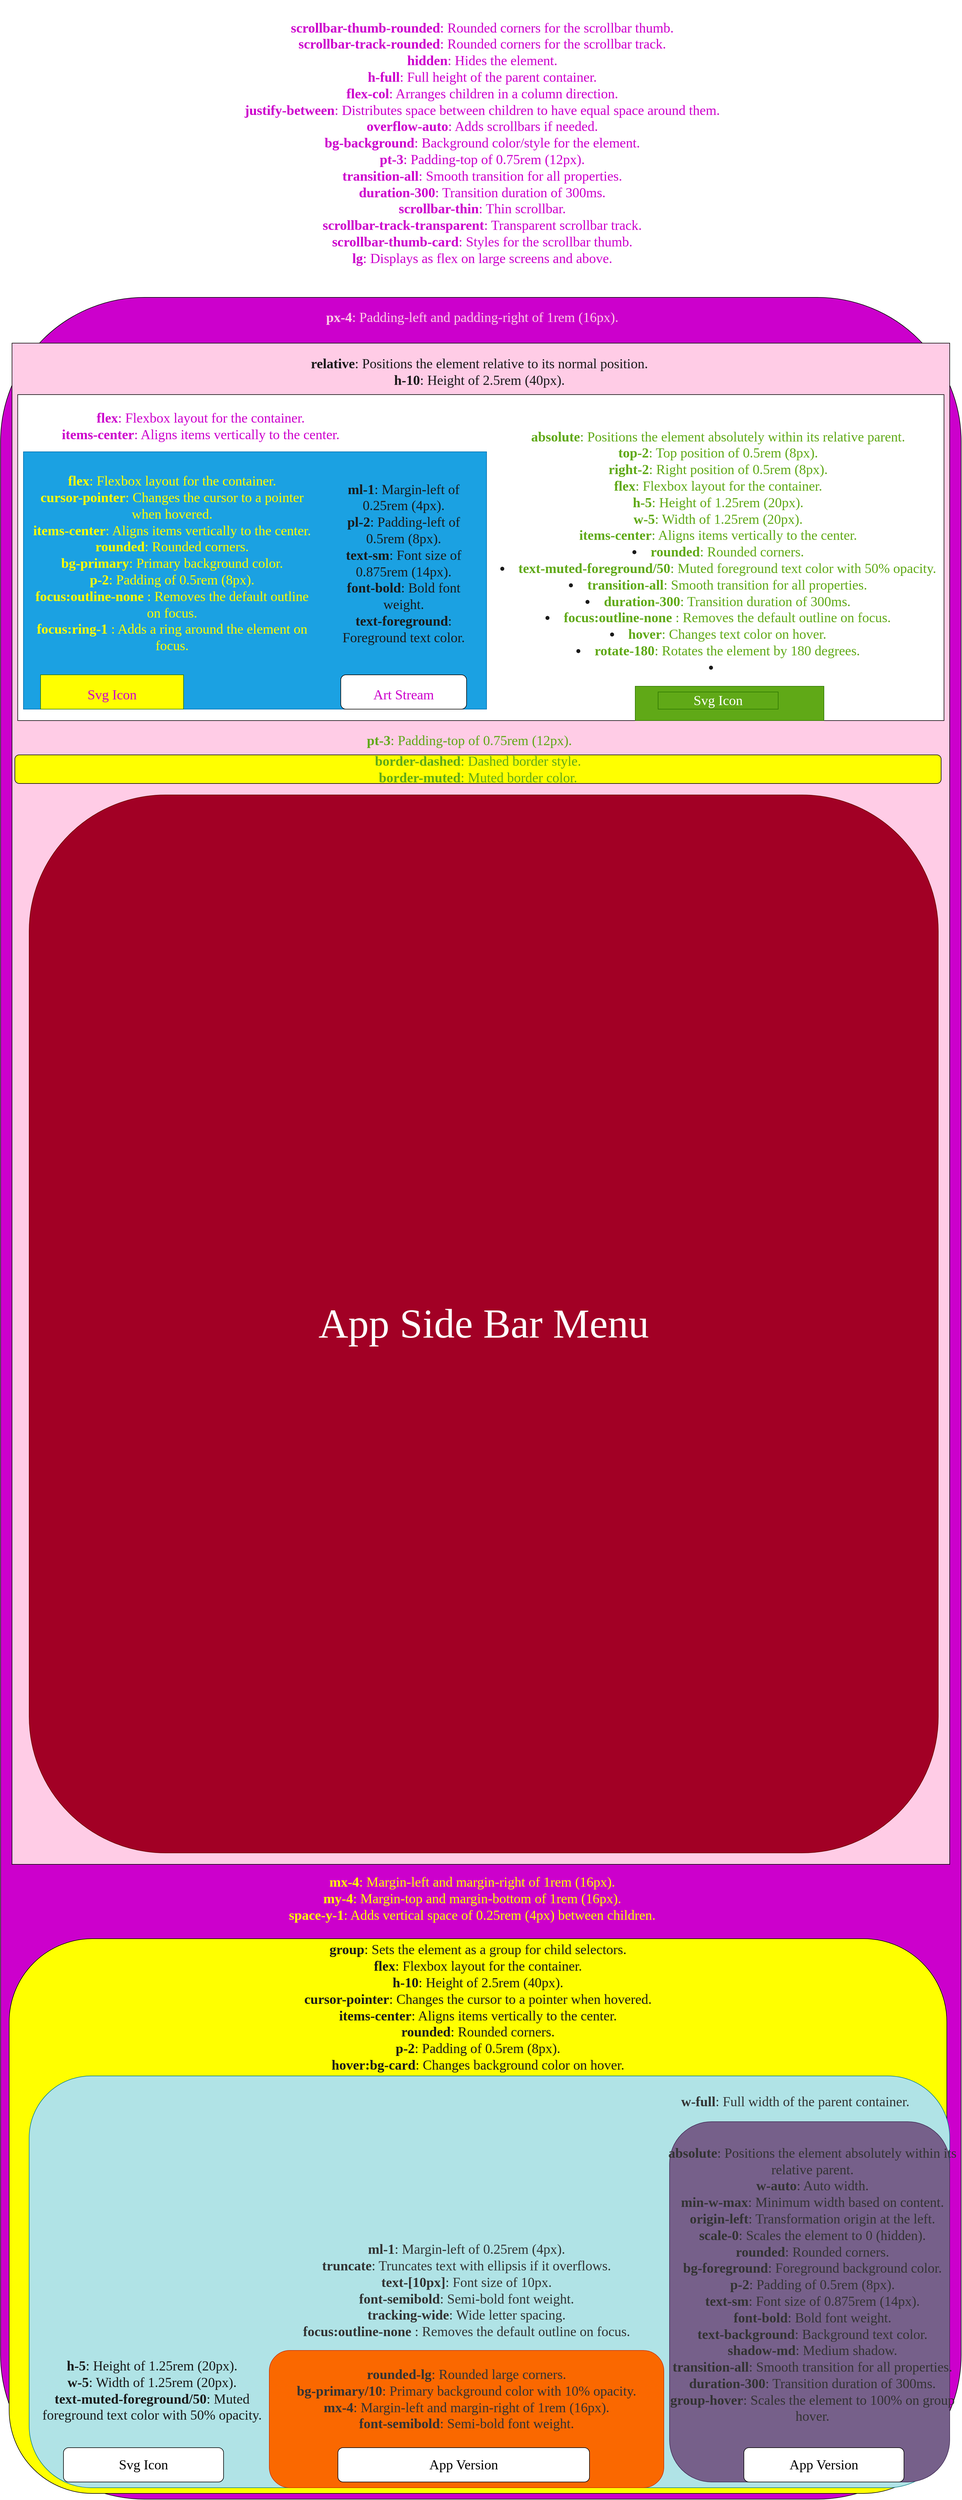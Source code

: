 <mxfile>
    <diagram id="EAWPYsAm2Vge6Du6YCxp" name="Page-1">
        <mxGraphModel dx="3328" dy="1900" grid="1" gridSize="10" guides="1" tooltips="1" connect="1" arrows="1" fold="1" page="1" pageScale="1" pageWidth="850" pageHeight="1100" math="0" shadow="0">
            <root>
                <mxCell id="0"/>
                <mxCell id="1" parent="0"/>
                <mxCell id="3" value="&lt;strong&gt;scrollbar-thumb-rounded&lt;/strong&gt;: Rounded corners for the scrollbar thumb.&lt;br&gt;&lt;strong&gt;scrollbar-track-rounded&lt;/strong&gt;: Rounded corners for the scrollbar track.&lt;br&gt;&lt;strong&gt;hidden&lt;/strong&gt;: Hides the element.&lt;br&gt;&lt;strong&gt;h-full&lt;/strong&gt;: Full height of the parent container.&lt;br&gt;&lt;strong&gt;flex-col&lt;/strong&gt;: Arranges children in a column direction.&lt;br&gt;&lt;strong&gt;justify-between&lt;/strong&gt;: Distributes space between children to have equal space around them.&lt;br&gt;&lt;strong&gt;overflow-auto&lt;/strong&gt;: Adds scrollbars if needed.&lt;br&gt;&lt;strong&gt;bg-background&lt;/strong&gt;: Background color/style for the element.&lt;br&gt;&lt;strong&gt;pt-3&lt;/strong&gt;: Padding-top of 0.75rem (12px).&lt;br&gt;&lt;strong&gt;transition-all&lt;/strong&gt;: Smooth transition for all properties.&lt;br&gt;&lt;strong&gt;duration-300&lt;/strong&gt;: Transition duration of 300ms.&lt;br&gt;&lt;strong&gt;scrollbar-thin&lt;/strong&gt;: Thin scrollbar.&lt;br&gt;&lt;strong&gt;scrollbar-track-transparent&lt;/strong&gt;: Transparent scrollbar track.&lt;br&gt;&lt;strong&gt;scrollbar-thumb-card&lt;/strong&gt;: Styles for the scrollbar thumb.&lt;br&gt;&lt;strong&gt;lg&lt;/strong&gt;: Displays as flex on large screens and above." style="text;html=1;strokeColor=none;fillColor=none;align=center;verticalAlign=middle;whiteSpace=wrap;rounded=0;fontFamily=Comic Sans MS;fontSize=24;fontColor=#CC00CC;" parent="1" vertex="1">
                    <mxGeometry x="35" y="10" width="1635" height="500" as="geometry"/>
                </mxCell>
                <mxCell id="4" value="" style="rounded=1;whiteSpace=wrap;html=1;fontFamily=Comic Sans MS;fontSize=24;fontColor=#CC00CC;fillColor=#CC00CC;" parent="1" vertex="1">
                    <mxGeometry x="10" y="530" width="1680" height="3850" as="geometry"/>
                </mxCell>
                <mxCell id="5" value="&lt;font color=&quot;#ffcce6&quot;&gt;&lt;strong&gt;px-4&lt;/strong&gt;: Padding-left and padding-right of 1rem (16px).&lt;/font&gt;" style="text;html=1;strokeColor=none;fillColor=none;align=center;verticalAlign=middle;whiteSpace=wrap;rounded=0;fontFamily=Comic Sans MS;fontSize=24;fontColor=#CC00CC;" parent="1" vertex="1">
                    <mxGeometry x="30" y="550" width="1610" height="30" as="geometry"/>
                </mxCell>
                <mxCell id="7" value="" style="rounded=0;whiteSpace=wrap;html=1;fontFamily=Comic Sans MS;fontSize=24;fontColor=#FFCCE6;fillColor=#FFCCE6;" parent="1" vertex="1">
                    <mxGeometry x="30" y="610" width="1640" height="2660" as="geometry"/>
                </mxCell>
                <mxCell id="8" value="" style="rounded=0;whiteSpace=wrap;html=1;" parent="1" vertex="1">
                    <mxGeometry x="40" y="700" width="1620" height="570" as="geometry"/>
                </mxCell>
                <mxCell id="9" value="&lt;font color=&quot;#1a1a1a&quot; style=&quot;font-size: 24px;&quot; face=&quot;Comic Sans MS&quot;&gt;&lt;strong&gt;relative&lt;/strong&gt;: Positions the element relative to its normal position.&lt;br&gt;&lt;/font&gt;&lt;font style=&quot;font-size: 24px;&quot; face=&quot;Comic Sans MS&quot; color=&quot;#1a1a1a&quot;&gt;&lt;strong&gt;h-10&lt;/strong&gt;: Height of 2.5rem (40px).&lt;/font&gt;&lt;font color=&quot;#1a1a1a&quot; style=&quot;font-size: 24px;&quot; face=&quot;Comic Sans MS&quot;&gt;&lt;br&gt;&lt;/font&gt;" style="text;html=1;strokeColor=none;fillColor=none;align=center;verticalAlign=middle;whiteSpace=wrap;rounded=0;" parent="1" vertex="1">
                    <mxGeometry x="40" y="620" width="1615" height="80" as="geometry"/>
                </mxCell>
                <mxCell id="11" value="&lt;font color=&quot;#cc00cc&quot;&gt;&lt;strong&gt;flex&lt;/strong&gt;: Flexbox layout for the container.&lt;br&gt;&lt;strong&gt;items-center&lt;/strong&gt;: Aligns items vertically to the center.&lt;br&gt;&lt;/font&gt;" style="text;html=1;strokeColor=none;fillColor=none;align=center;verticalAlign=middle;whiteSpace=wrap;rounded=0;fontFamily=Comic Sans MS;fontSize=24;fontColor=#1A1A1A;" parent="1" vertex="1">
                    <mxGeometry x="60" y="720" width="600" height="70" as="geometry"/>
                </mxCell>
                <mxCell id="12" value="" style="rounded=0;whiteSpace=wrap;html=1;fontFamily=Comic Sans MS;fontSize=24;fontColor=#ffffff;fillColor=#1ba1e2;strokeColor=#006EAF;" parent="1" vertex="1">
                    <mxGeometry x="50" y="800" width="810" height="450" as="geometry"/>
                </mxCell>
                <mxCell id="13" value="" style="rounded=0;whiteSpace=wrap;html=1;fontFamily=Comic Sans MS;fontSize=24;fontColor=#ffffff;fillColor=#60a917;strokeColor=#2D7600;" parent="1" vertex="1">
                    <mxGeometry x="1120" y="1210" width="330" height="60" as="geometry"/>
                </mxCell>
                <mxCell id="14" value="Svg Icon" style="text;html=1;align=center;verticalAlign=middle;whiteSpace=wrap;rounded=0;fontFamily=Comic Sans MS;fontSize=24;fillColor=#60a917;fontColor=#ffffff;strokeColor=#2D7600;" parent="1" vertex="1">
                    <mxGeometry x="1160" y="1220" width="210" height="30" as="geometry"/>
                </mxCell>
                <mxCell id="15" value="" style="rounded=0;whiteSpace=wrap;html=1;fontFamily=Comic Sans MS;fontSize=24;fontColor=#ffffff;fillColor=#FFFF00;strokeColor=#2D7600;" parent="1" vertex="1">
                    <mxGeometry x="80" y="1190" width="250" height="60" as="geometry"/>
                </mxCell>
                <mxCell id="16" value="Svg Icon" style="text;html=1;strokeColor=none;fillColor=none;align=center;verticalAlign=middle;whiteSpace=wrap;rounded=0;fontFamily=Comic Sans MS;fontSize=24;fontColor=#CC00CC;" parent="1" vertex="1">
                    <mxGeometry x="110" y="1210" width="190" height="30" as="geometry"/>
                </mxCell>
                <mxCell id="17" value="" style="rounded=1;whiteSpace=wrap;html=1;fontFamily=Comic Sans MS;fontSize=24;fontColor=#CC00CC;" parent="1" vertex="1">
                    <mxGeometry x="605" y="1190" width="220" height="60" as="geometry"/>
                </mxCell>
                <mxCell id="18" value="Art Stream" style="text;html=1;strokeColor=none;fillColor=none;align=center;verticalAlign=middle;whiteSpace=wrap;rounded=0;fontFamily=Comic Sans MS;fontSize=24;fontColor=#CC00CC;" parent="1" vertex="1">
                    <mxGeometry x="630" y="1210" width="170" height="30" as="geometry"/>
                </mxCell>
                <mxCell id="19" value="&lt;font color=&quot;#ffff00&quot;&gt;&lt;strong style=&quot;&quot;&gt;flex&lt;/strong&gt;: Flexbox layout for the container.&lt;br&gt;&lt;strong style=&quot;&quot;&gt;cursor-pointer&lt;/strong&gt;: Changes the cursor to a pointer when hovered.&lt;br&gt;&lt;strong style=&quot;&quot;&gt;items-center&lt;/strong&gt;: Aligns items vertically to the center.&lt;br&gt;&lt;strong style=&quot;&quot;&gt;rounded&lt;/strong&gt;: Rounded corners.&lt;br&gt;&lt;strong style=&quot;&quot;&gt;bg-primary&lt;/strong&gt;: Primary background color.&lt;br&gt;&lt;strong style=&quot;&quot;&gt;p-2&lt;/strong&gt;: Padding of 0.5rem (8px).&lt;br&gt;&lt;strong style=&quot;&quot;&gt;focus:outline-none&amp;nbsp;&lt;/strong&gt;: Removes the default outline on focus.&lt;br&gt;&lt;strong style=&quot;&quot;&gt;focus:ring-1&amp;nbsp;&lt;/strong&gt;: Adds a ring around the element on focus.&lt;/font&gt;" style="text;html=1;strokeColor=none;fillColor=none;align=center;verticalAlign=middle;whiteSpace=wrap;rounded=0;fontFamily=Comic Sans MS;fontSize=24;fontColor=#CC00CC;" parent="1" vertex="1">
                    <mxGeometry x="60" y="810" width="500" height="370" as="geometry"/>
                </mxCell>
                <mxCell id="22" value="&lt;font color=&quot;#1a1a1a&quot;&gt;&lt;strong&gt;ml-1&lt;/strong&gt;: Margin-left of 0.25rem (4px).&lt;br&gt;&lt;strong&gt;pl-2&lt;/strong&gt;: Padding-left of 0.5rem (8px).&lt;br&gt;&lt;strong&gt;text-sm&lt;/strong&gt;: Font size of 0.875rem (14px).&lt;br&gt;&lt;strong&gt;font-bold&lt;/strong&gt;: Bold font weight.&lt;br&gt;&lt;strong&gt;text-foreground&lt;/strong&gt;: Foreground text color.&lt;/font&gt;" style="text;html=1;align=center;verticalAlign=middle;whiteSpace=wrap;rounded=0;fontFamily=Comic Sans MS;fontSize=24;" parent="1" vertex="1">
                    <mxGeometry x="580" y="820" width="270" height="350" as="geometry"/>
                </mxCell>
                <mxCell id="23" value="&lt;font style=&quot;font-size: 24px;&quot; color=&quot;#60a917&quot;&gt;&lt;strong style=&quot;&quot;&gt;absolute&lt;/strong&gt;: Positions the element absolutely within its relative parent.&lt;br&gt;&lt;strong style=&quot;&quot;&gt;top-2&lt;/strong&gt;: Top position of 0.5rem (8px).&lt;br&gt;&lt;strong style=&quot;&quot;&gt;right-2&lt;/strong&gt;: Right position of 0.5rem (8px).&lt;br&gt;&lt;strong style=&quot;&quot;&gt;flex&lt;/strong&gt;: Flexbox layout for the container.&lt;br&gt;&lt;strong style=&quot;&quot;&gt;h-5&lt;/strong&gt;: Height of 1.25rem (20px).&lt;br&gt;&lt;strong style=&quot;&quot;&gt;w-5&lt;/strong&gt;: Width of 1.25rem (20px).&lt;br&gt;&lt;strong style=&quot;&quot;&gt;items-center&lt;/strong&gt;: Aligns items vertically to the center.&lt;br&gt;&lt;/font&gt;&lt;li&gt;&lt;font size=&quot;3&quot; style=&quot;font-size: 24px;&quot; color=&quot;#60a917&quot;&gt;&lt;strong&gt;rounded&lt;/strong&gt;: Rounded corners.&lt;/font&gt;&lt;/li&gt;&lt;li&gt;&lt;font size=&quot;3&quot; style=&quot;font-size: 24px;&quot; color=&quot;#60a917&quot;&gt;&lt;strong&gt;text-muted-foreground/50&lt;/strong&gt;: Muted foreground text color with 50% opacity.&lt;br&gt;&lt;/font&gt;&lt;/li&gt;&lt;li&gt;&lt;font size=&quot;3&quot; style=&quot;font-size: 24px;&quot; color=&quot;#60a917&quot;&gt;&lt;strong&gt;transition-all&lt;/strong&gt;: Smooth transition for all properties.&lt;/font&gt;&lt;/li&gt;&lt;li&gt;&lt;font size=&quot;3&quot; style=&quot;font-size: 24px;&quot; color=&quot;#60a917&quot;&gt;&lt;strong&gt;duration-300&lt;/strong&gt;: Transition duration of 300ms.&lt;br&gt;&lt;/font&gt;&lt;/li&gt;&lt;li&gt;&lt;font size=&quot;3&quot; style=&quot;font-size: 24px;&quot; color=&quot;#60a917&quot;&gt;&lt;strong style=&quot;&quot;&gt;focus:outline-none&amp;nbsp;&lt;/strong&gt;: Removes the default outline on focus.&lt;/font&gt;&lt;/li&gt;&lt;li&gt;&lt;font size=&quot;3&quot; color=&quot;#60a917&quot; style=&quot;font-size: 24px;&quot;&gt;&lt;strong style=&quot;background-color: initial;&quot;&gt;hover&lt;/strong&gt;&lt;span style=&quot;background-color: initial;&quot;&gt;: Changes text color on hover.&lt;/span&gt;&lt;/font&gt;&lt;/li&gt;&lt;li&gt;&lt;font size=&quot;3&quot; style=&quot;font-size: 24px;&quot; color=&quot;#60a917&quot;&gt;&lt;strong&gt;rotate-180&lt;/strong&gt;: Rotates the element by 180 degrees.&lt;br&gt;&lt;/font&gt;&lt;/li&gt;&lt;li&gt;&lt;/li&gt;" style="text;html=1;strokeColor=none;fillColor=none;align=center;verticalAlign=middle;whiteSpace=wrap;rounded=0;fontFamily=Comic Sans MS;fontSize=24;fontColor=#1A1A1A;" parent="1" vertex="1">
                    <mxGeometry x="880" y="730" width="770" height="490" as="geometry"/>
                </mxCell>
                <mxCell id="24" value="&lt;strong&gt;pt-3&lt;/strong&gt;: Padding-top of 0.75rem (12px)." style="text;html=1;strokeColor=none;fillColor=none;align=center;verticalAlign=middle;whiteSpace=wrap;rounded=0;fontFamily=Comic Sans MS;fontSize=24;fontColor=#60A917;" parent="1" vertex="1">
                    <mxGeometry x="470" y="1290" width="720" height="30" as="geometry"/>
                </mxCell>
                <mxCell id="25" value="&lt;strong&gt;border-dashed&lt;/strong&gt;: Dashed border style.&lt;br&gt;&lt;strong&gt;border-muted&lt;/strong&gt;: Muted border color." style="rounded=1;whiteSpace=wrap;html=1;fontFamily=Comic Sans MS;fontSize=24;fontColor=#60A917;fillColor=#FFFF00;" parent="1" vertex="1">
                    <mxGeometry x="35" y="1330" width="1620" height="50" as="geometry"/>
                </mxCell>
                <mxCell id="27" value="&lt;font style=&quot;font-size: 72px;&quot;&gt;App Side Bar Menu&lt;/font&gt;" style="rounded=1;whiteSpace=wrap;html=1;fontFamily=Comic Sans MS;fontSize=24;fontColor=#ffffff;fillColor=#a20025;strokeColor=#6F0000;" parent="1" vertex="1">
                    <mxGeometry x="60" y="1400" width="1590" height="1850" as="geometry"/>
                </mxCell>
                <mxCell id="29" value="&lt;strong&gt;mx-4&lt;/strong&gt;: Margin-left and margin-right of 1rem (16px).&lt;br&gt;&lt;strong&gt;my-4&lt;/strong&gt;: Margin-top and margin-bottom of 1rem (16px).&lt;br&gt;&lt;strong&gt;space-y-1&lt;/strong&gt;: Adds vertical space of 0.25rem (4px) between children." style="text;html=1;strokeColor=none;fillColor=none;align=center;verticalAlign=middle;whiteSpace=wrap;rounded=0;fontFamily=Comic Sans MS;fontSize=24;fontColor=#FFFF00;" parent="1" vertex="1">
                    <mxGeometry x="30" y="3280" width="1610" height="100" as="geometry"/>
                </mxCell>
                <mxCell id="30" value="" style="rounded=1;whiteSpace=wrap;html=1;fontFamily=Comic Sans MS;fontSize=24;fontColor=#FFFF00;fillColor=#FFFF00;" parent="1" vertex="1">
                    <mxGeometry x="25" y="3400" width="1640" height="970" as="geometry"/>
                </mxCell>
                <mxCell id="32" value="&lt;strong&gt;group&lt;/strong&gt;: Sets the element as a group for child selectors.&lt;br&gt;&lt;strong&gt;flex&lt;/strong&gt;: Flexbox layout for the container.&lt;br&gt;&lt;strong&gt;h-10&lt;/strong&gt;: Height of 2.5rem (40px).&lt;br&gt;&lt;strong&gt;cursor-pointer&lt;/strong&gt;: Changes the cursor to a pointer when hovered.&lt;br&gt;&lt;strong&gt;items-center&lt;/strong&gt;: Aligns items vertically to the center.&lt;br&gt;&lt;strong&gt;rounded&lt;/strong&gt;: Rounded corners.&lt;br&gt;&lt;strong&gt;p-2&lt;/strong&gt;: Padding of 0.5rem (8px).&lt;br&gt;&lt;strong&gt;hover:bg-card&lt;/strong&gt;: Changes background color on hover." style="text;html=1;strokeColor=none;fillColor=none;align=center;verticalAlign=middle;whiteSpace=wrap;rounded=0;fontFamily=Comic Sans MS;fontSize=24;fontColor=#1A1A1A;" parent="1" vertex="1">
                    <mxGeometry x="50" y="3410" width="1590" height="220" as="geometry"/>
                </mxCell>
                <mxCell id="35" value="" style="rounded=1;whiteSpace=wrap;html=1;fontFamily=Comic Sans MS;fontSize=24;fillColor=#b0e3e6;strokeColor=#0e8088;" parent="1" vertex="1">
                    <mxGeometry x="60" y="3640" width="1610" height="720" as="geometry"/>
                </mxCell>
                <mxCell id="36" value="&lt;strong style=&quot;color: rgb(26, 26, 26);&quot;&gt;h-5&lt;/strong&gt;&lt;span style=&quot;color: rgb(26, 26, 26);&quot;&gt;: Height of 1.25rem (20px).&lt;/span&gt;&lt;br style=&quot;color: rgb(26, 26, 26);&quot;&gt;&lt;strong style=&quot;color: rgb(26, 26, 26);&quot;&gt;w-5&lt;/strong&gt;&lt;span style=&quot;color: rgb(26, 26, 26);&quot;&gt;: Width of 1.25rem (20px).&lt;/span&gt;&lt;br style=&quot;color: rgb(26, 26, 26);&quot;&gt;&lt;strong style=&quot;color: rgb(26, 26, 26);&quot;&gt;text-muted-foreground/50&lt;/strong&gt;&lt;span style=&quot;color: rgb(26, 26, 26);&quot;&gt;: Muted foreground text color with 50% opacity.&lt;/span&gt;" style="text;html=1;align=center;verticalAlign=middle;whiteSpace=wrap;rounded=0;fontFamily=Comic Sans MS;fontSize=24;" parent="1" vertex="1">
                    <mxGeometry x="80" y="4110" width="390" height="160" as="geometry"/>
                </mxCell>
                <mxCell id="37" value="Svg Icon" style="rounded=1;whiteSpace=wrap;html=1;fontFamily=Comic Sans MS;fontSize=24;" parent="1" vertex="1">
                    <mxGeometry x="120" y="4290" width="280" height="60" as="geometry"/>
                </mxCell>
                <mxCell id="38" value="&lt;strong&gt;ml-1&lt;/strong&gt;: Margin-left of 0.25rem (4px).&lt;br&gt;&lt;strong&gt;truncate&lt;/strong&gt;: Truncates text with ellipsis if it overflows.&lt;br&gt;&lt;strong&gt;text-[10px]&lt;/strong&gt;: Font size of 10px.&lt;br&gt;&lt;strong&gt;font-semibold&lt;/strong&gt;: Semi-bold font weight.&lt;br&gt;&lt;strong&gt;tracking-wide&lt;/strong&gt;: Wide letter spacing.&lt;br&gt;&lt;strong style=&quot;&quot;&gt;focus:outline-none&amp;nbsp;&lt;/strong&gt;: Removes the default outline on focus." style="text;html=1;strokeColor=none;fillColor=none;align=center;verticalAlign=middle;whiteSpace=wrap;rounded=0;fontFamily=Comic Sans MS;fontSize=24;fontColor=#333333;" parent="1" vertex="1">
                    <mxGeometry x="475" y="3930" width="700" height="170" as="geometry"/>
                </mxCell>
                <mxCell id="39" value="" style="rounded=1;whiteSpace=wrap;html=1;fontFamily=Comic Sans MS;fontSize=24;fontColor=#000000;fillColor=#fa6800;strokeColor=#C73500;" parent="1" vertex="1">
                    <mxGeometry x="480" y="4120" width="690" height="240" as="geometry"/>
                </mxCell>
                <mxCell id="40" value="App Version" style="rounded=1;whiteSpace=wrap;html=1;fontFamily=Comic Sans MS;fontSize=24;" parent="1" vertex="1">
                    <mxGeometry x="600" y="4290" width="440" height="60" as="geometry"/>
                </mxCell>
                <mxCell id="41" value="&lt;strong&gt;rounded-lg&lt;/strong&gt;: Rounded large corners.&lt;br&gt;&lt;strong&gt;bg-primary/10&lt;/strong&gt;: Primary background color with 10% opacity.&lt;br&gt;&lt;strong&gt;mx-4&lt;/strong&gt;: Margin-left and margin-right of 1rem (16px).&lt;br&gt;&lt;strong&gt;font-semibold&lt;/strong&gt;: Semi-bold font weight." style="text;html=1;strokeColor=none;fillColor=none;align=center;verticalAlign=middle;whiteSpace=wrap;rounded=0;fontFamily=Comic Sans MS;fontSize=24;fontColor=#333333;" parent="1" vertex="1">
                    <mxGeometry x="470" y="4130" width="710" height="150" as="geometry"/>
                </mxCell>
                <mxCell id="42" value="" style="rounded=1;whiteSpace=wrap;html=1;fontFamily=Comic Sans MS;fontSize=24;fontColor=#ffffff;fillColor=#76608a;strokeColor=#432D57;" parent="1" vertex="1">
                    <mxGeometry x="1180" y="3720" width="490" height="630" as="geometry"/>
                </mxCell>
                <mxCell id="43" value="&lt;strong&gt;w-full&lt;/strong&gt;: Full width of the parent container." style="text;html=1;strokeColor=none;fillColor=none;align=center;verticalAlign=middle;whiteSpace=wrap;rounded=0;fontFamily=Comic Sans MS;fontSize=24;fontColor=#333333;" parent="1" vertex="1">
                    <mxGeometry x="1175" y="3650" width="450" height="70" as="geometry"/>
                </mxCell>
                <mxCell id="44" value="App Version" style="rounded=1;whiteSpace=wrap;html=1;fontFamily=Comic Sans MS;fontSize=24;" parent="1" vertex="1">
                    <mxGeometry x="1310" y="4290" width="280" height="60" as="geometry"/>
                </mxCell>
                <mxCell id="45" value="&lt;strong&gt;absolute&lt;/strong&gt;: Positions the element absolutely within its relative parent.&lt;br&gt;&lt;strong&gt;w-auto&lt;/strong&gt;: Auto width.&lt;br&gt;&lt;strong&gt;min-w-max&lt;/strong&gt;: Minimum width based on content.&lt;br&gt;&lt;strong&gt;origin-left&lt;/strong&gt;: Transformation origin at the left.&lt;br&gt;&lt;strong&gt;scale-0&lt;/strong&gt;: Scales the element to 0 (hidden).&lt;br&gt;&lt;strong&gt;rounded&lt;/strong&gt;: Rounded corners.&lt;br&gt;&lt;strong&gt;bg-foreground&lt;/strong&gt;: Foreground background color.&lt;br&gt;&lt;strong&gt;p-2&lt;/strong&gt;: Padding of 0.5rem (8px).&lt;br&gt;&lt;strong&gt;text-sm&lt;/strong&gt;: Font size of 0.875rem (14px).&lt;br&gt;&lt;strong&gt;font-bold&lt;/strong&gt;: Bold font weight.&lt;br&gt;&lt;strong&gt;text-background&lt;/strong&gt;: Background text color.&lt;br&gt;&lt;strong&gt;shadow-md&lt;/strong&gt;: Medium shadow.&lt;br&gt;&lt;strong&gt;transition-all&lt;/strong&gt;: Smooth transition for all properties.&lt;br&gt;&lt;strong&gt;duration-300&lt;/strong&gt;: Transition duration of 300ms.&lt;br&gt;&lt;strong&gt;group-hover&lt;/strong&gt;: Scales the element to 100% on group hover." style="text;html=1;strokeColor=none;fillColor=none;align=center;verticalAlign=middle;whiteSpace=wrap;rounded=0;fontFamily=Comic Sans MS;fontSize=24;fontColor=#333333;" parent="1" vertex="1">
                    <mxGeometry x="1170" y="3720" width="520" height="570" as="geometry"/>
                </mxCell>
            </root>
        </mxGraphModel>
    </diagram>
</mxfile>